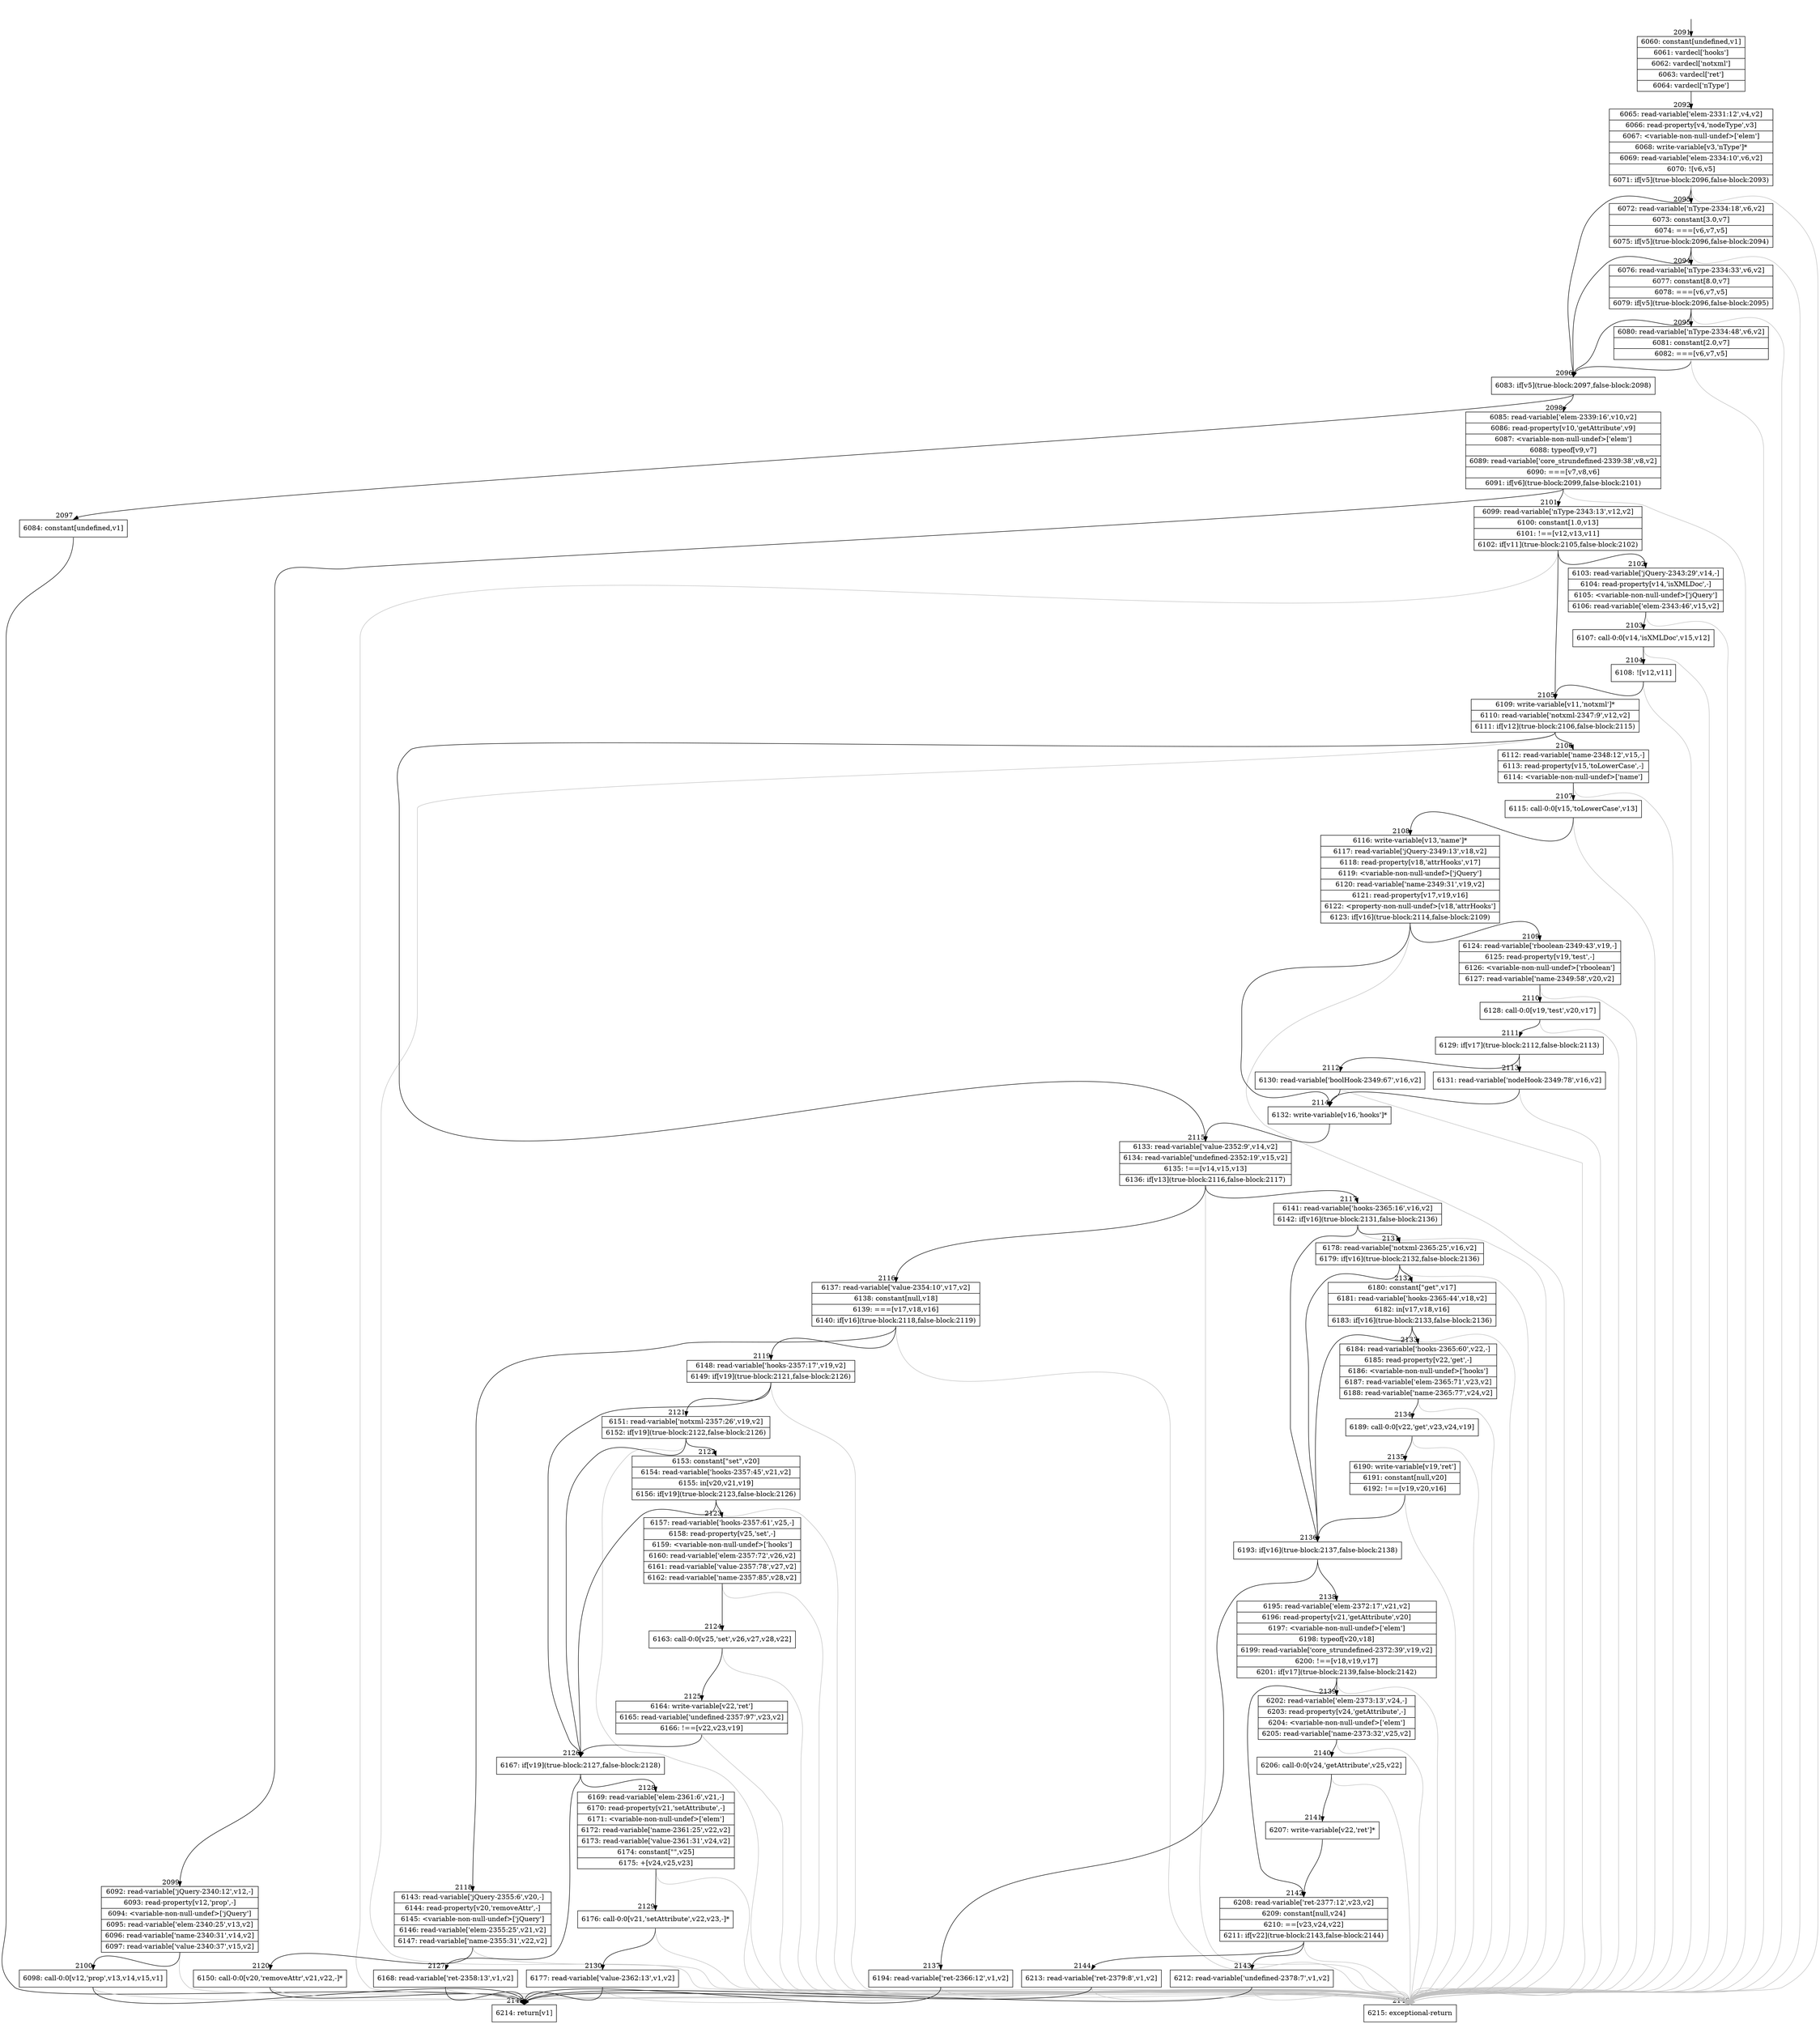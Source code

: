 digraph {
rankdir="TD"
BB_entry144[shape=none,label=""];
BB_entry144 -> BB2091 [tailport=s, headport=n, headlabel="    2091"]
BB2091 [shape=record label="{6060: constant[undefined,v1]|6061: vardecl['hooks']|6062: vardecl['notxml']|6063: vardecl['ret']|6064: vardecl['nType']}" ] 
BB2091 -> BB2092 [tailport=s, headport=n, headlabel="      2092"]
BB2092 [shape=record label="{6065: read-variable['elem-2331:12',v4,v2]|6066: read-property[v4,'nodeType',v3]|6067: \<variable-non-null-undef\>['elem']|6068: write-variable[v3,'nType']*|6069: read-variable['elem-2334:10',v6,v2]|6070: ![v6,v5]|6071: if[v5](true-block:2096,false-block:2093)}" ] 
BB2092 -> BB2096 [tailport=s, headport=n, headlabel="      2096"]
BB2092 -> BB2093 [tailport=s, headport=n, headlabel="      2093"]
BB2092 -> BB2146 [tailport=s, headport=n, color=gray, headlabel="      2146"]
BB2093 [shape=record label="{6072: read-variable['nType-2334:18',v6,v2]|6073: constant[3.0,v7]|6074: ===[v6,v7,v5]|6075: if[v5](true-block:2096,false-block:2094)}" ] 
BB2093 -> BB2096 [tailport=s, headport=n]
BB2093 -> BB2094 [tailport=s, headport=n, headlabel="      2094"]
BB2093 -> BB2146 [tailport=s, headport=n, color=gray]
BB2094 [shape=record label="{6076: read-variable['nType-2334:33',v6,v2]|6077: constant[8.0,v7]|6078: ===[v6,v7,v5]|6079: if[v5](true-block:2096,false-block:2095)}" ] 
BB2094 -> BB2096 [tailport=s, headport=n]
BB2094 -> BB2095 [tailport=s, headport=n, headlabel="      2095"]
BB2094 -> BB2146 [tailport=s, headport=n, color=gray]
BB2095 [shape=record label="{6080: read-variable['nType-2334:48',v6,v2]|6081: constant[2.0,v7]|6082: ===[v6,v7,v5]}" ] 
BB2095 -> BB2096 [tailport=s, headport=n]
BB2095 -> BB2146 [tailport=s, headport=n, color=gray]
BB2096 [shape=record label="{6083: if[v5](true-block:2097,false-block:2098)}" ] 
BB2096 -> BB2097 [tailport=s, headport=n, headlabel="      2097"]
BB2096 -> BB2098 [tailport=s, headport=n, headlabel="      2098"]
BB2097 [shape=record label="{6084: constant[undefined,v1]}" ] 
BB2097 -> BB2145 [tailport=s, headport=n, headlabel="      2145"]
BB2098 [shape=record label="{6085: read-variable['elem-2339:16',v10,v2]|6086: read-property[v10,'getAttribute',v9]|6087: \<variable-non-null-undef\>['elem']|6088: typeof[v9,v7]|6089: read-variable['core_strundefined-2339:38',v8,v2]|6090: ===[v7,v8,v6]|6091: if[v6](true-block:2099,false-block:2101)}" ] 
BB2098 -> BB2099 [tailport=s, headport=n, headlabel="      2099"]
BB2098 -> BB2101 [tailport=s, headport=n, headlabel="      2101"]
BB2098 -> BB2146 [tailport=s, headport=n, color=gray]
BB2099 [shape=record label="{6092: read-variable['jQuery-2340:12',v12,-]|6093: read-property[v12,'prop',-]|6094: \<variable-non-null-undef\>['jQuery']|6095: read-variable['elem-2340:25',v13,v2]|6096: read-variable['name-2340:31',v14,v2]|6097: read-variable['value-2340:37',v15,v2]}" ] 
BB2099 -> BB2100 [tailport=s, headport=n, headlabel="      2100"]
BB2099 -> BB2146 [tailport=s, headport=n, color=gray]
BB2100 [shape=record label="{6098: call-0:0[v12,'prop',v13,v14,v15,v1]}" ] 
BB2100 -> BB2145 [tailport=s, headport=n]
BB2100 -> BB2146 [tailport=s, headport=n, color=gray]
BB2101 [shape=record label="{6099: read-variable['nType-2343:13',v12,v2]|6100: constant[1.0,v13]|6101: !==[v12,v13,v11]|6102: if[v11](true-block:2105,false-block:2102)}" ] 
BB2101 -> BB2105 [tailport=s, headport=n, headlabel="      2105"]
BB2101 -> BB2102 [tailport=s, headport=n, headlabel="      2102"]
BB2101 -> BB2146 [tailport=s, headport=n, color=gray]
BB2102 [shape=record label="{6103: read-variable['jQuery-2343:29',v14,-]|6104: read-property[v14,'isXMLDoc',-]|6105: \<variable-non-null-undef\>['jQuery']|6106: read-variable['elem-2343:46',v15,v2]}" ] 
BB2102 -> BB2103 [tailport=s, headport=n, headlabel="      2103"]
BB2102 -> BB2146 [tailport=s, headport=n, color=gray]
BB2103 [shape=record label="{6107: call-0:0[v14,'isXMLDoc',v15,v12]}" ] 
BB2103 -> BB2104 [tailport=s, headport=n, headlabel="      2104"]
BB2103 -> BB2146 [tailport=s, headport=n, color=gray]
BB2104 [shape=record label="{6108: ![v12,v11]}" ] 
BB2104 -> BB2105 [tailport=s, headport=n]
BB2104 -> BB2146 [tailport=s, headport=n, color=gray]
BB2105 [shape=record label="{6109: write-variable[v11,'notxml']*|6110: read-variable['notxml-2347:9',v12,v2]|6111: if[v12](true-block:2106,false-block:2115)}" ] 
BB2105 -> BB2106 [tailport=s, headport=n, headlabel="      2106"]
BB2105 -> BB2115 [tailport=s, headport=n, headlabel="      2115"]
BB2105 -> BB2146 [tailport=s, headport=n, color=gray]
BB2106 [shape=record label="{6112: read-variable['name-2348:12',v15,-]|6113: read-property[v15,'toLowerCase',-]|6114: \<variable-non-null-undef\>['name']}" ] 
BB2106 -> BB2107 [tailport=s, headport=n, headlabel="      2107"]
BB2106 -> BB2146 [tailport=s, headport=n, color=gray]
BB2107 [shape=record label="{6115: call-0:0[v15,'toLowerCase',v13]}" ] 
BB2107 -> BB2108 [tailport=s, headport=n, headlabel="      2108"]
BB2107 -> BB2146 [tailport=s, headport=n, color=gray]
BB2108 [shape=record label="{6116: write-variable[v13,'name']*|6117: read-variable['jQuery-2349:13',v18,v2]|6118: read-property[v18,'attrHooks',v17]|6119: \<variable-non-null-undef\>['jQuery']|6120: read-variable['name-2349:31',v19,v2]|6121: read-property[v17,v19,v16]|6122: \<property-non-null-undef\>[v18,'attrHooks']|6123: if[v16](true-block:2114,false-block:2109)}" ] 
BB2108 -> BB2114 [tailport=s, headport=n, headlabel="      2114"]
BB2108 -> BB2109 [tailport=s, headport=n, headlabel="      2109"]
BB2108 -> BB2146 [tailport=s, headport=n, color=gray]
BB2109 [shape=record label="{6124: read-variable['rboolean-2349:43',v19,-]|6125: read-property[v19,'test',-]|6126: \<variable-non-null-undef\>['rboolean']|6127: read-variable['name-2349:58',v20,v2]}" ] 
BB2109 -> BB2110 [tailport=s, headport=n, headlabel="      2110"]
BB2109 -> BB2146 [tailport=s, headport=n, color=gray]
BB2110 [shape=record label="{6128: call-0:0[v19,'test',v20,v17]}" ] 
BB2110 -> BB2111 [tailport=s, headport=n, headlabel="      2111"]
BB2110 -> BB2146 [tailport=s, headport=n, color=gray]
BB2111 [shape=record label="{6129: if[v17](true-block:2112,false-block:2113)}" ] 
BB2111 -> BB2112 [tailport=s, headport=n, headlabel="      2112"]
BB2111 -> BB2113 [tailport=s, headport=n, headlabel="      2113"]
BB2112 [shape=record label="{6130: read-variable['boolHook-2349:67',v16,v2]}" ] 
BB2112 -> BB2114 [tailport=s, headport=n]
BB2112 -> BB2146 [tailport=s, headport=n, color=gray]
BB2113 [shape=record label="{6131: read-variable['nodeHook-2349:78',v16,v2]}" ] 
BB2113 -> BB2114 [tailport=s, headport=n]
BB2113 -> BB2146 [tailport=s, headport=n, color=gray]
BB2114 [shape=record label="{6132: write-variable[v16,'hooks']*}" ] 
BB2114 -> BB2115 [tailport=s, headport=n]
BB2115 [shape=record label="{6133: read-variable['value-2352:9',v14,v2]|6134: read-variable['undefined-2352:19',v15,v2]|6135: !==[v14,v15,v13]|6136: if[v13](true-block:2116,false-block:2117)}" ] 
BB2115 -> BB2116 [tailport=s, headport=n, headlabel="      2116"]
BB2115 -> BB2117 [tailport=s, headport=n, headlabel="      2117"]
BB2115 -> BB2146 [tailport=s, headport=n, color=gray]
BB2116 [shape=record label="{6137: read-variable['value-2354:10',v17,v2]|6138: constant[null,v18]|6139: ===[v17,v18,v16]|6140: if[v16](true-block:2118,false-block:2119)}" ] 
BB2116 -> BB2118 [tailport=s, headport=n, headlabel="      2118"]
BB2116 -> BB2119 [tailport=s, headport=n, headlabel="      2119"]
BB2116 -> BB2146 [tailport=s, headport=n, color=gray]
BB2117 [shape=record label="{6141: read-variable['hooks-2365:16',v16,v2]|6142: if[v16](true-block:2131,false-block:2136)}" ] 
BB2117 -> BB2136 [tailport=s, headport=n, headlabel="      2136"]
BB2117 -> BB2131 [tailport=s, headport=n, headlabel="      2131"]
BB2117 -> BB2146 [tailport=s, headport=n, color=gray]
BB2118 [shape=record label="{6143: read-variable['jQuery-2355:6',v20,-]|6144: read-property[v20,'removeAttr',-]|6145: \<variable-non-null-undef\>['jQuery']|6146: read-variable['elem-2355:25',v21,v2]|6147: read-variable['name-2355:31',v22,v2]}" ] 
BB2118 -> BB2120 [tailport=s, headport=n, headlabel="      2120"]
BB2118 -> BB2146 [tailport=s, headport=n, color=gray]
BB2119 [shape=record label="{6148: read-variable['hooks-2357:17',v19,v2]|6149: if[v19](true-block:2121,false-block:2126)}" ] 
BB2119 -> BB2126 [tailport=s, headport=n, headlabel="      2126"]
BB2119 -> BB2121 [tailport=s, headport=n, headlabel="      2121"]
BB2119 -> BB2146 [tailport=s, headport=n, color=gray]
BB2120 [shape=record label="{6150: call-0:0[v20,'removeAttr',v21,v22,-]*}" ] 
BB2120 -> BB2145 [tailport=s, headport=n]
BB2120 -> BB2146 [tailport=s, headport=n, color=gray]
BB2121 [shape=record label="{6151: read-variable['notxml-2357:26',v19,v2]|6152: if[v19](true-block:2122,false-block:2126)}" ] 
BB2121 -> BB2126 [tailport=s, headport=n]
BB2121 -> BB2122 [tailport=s, headport=n, headlabel="      2122"]
BB2121 -> BB2146 [tailport=s, headport=n, color=gray]
BB2122 [shape=record label="{6153: constant[\"set\",v20]|6154: read-variable['hooks-2357:45',v21,v2]|6155: in[v20,v21,v19]|6156: if[v19](true-block:2123,false-block:2126)}" ] 
BB2122 -> BB2126 [tailport=s, headport=n]
BB2122 -> BB2123 [tailport=s, headport=n, headlabel="      2123"]
BB2122 -> BB2146 [tailport=s, headport=n, color=gray]
BB2123 [shape=record label="{6157: read-variable['hooks-2357:61',v25,-]|6158: read-property[v25,'set',-]|6159: \<variable-non-null-undef\>['hooks']|6160: read-variable['elem-2357:72',v26,v2]|6161: read-variable['value-2357:78',v27,v2]|6162: read-variable['name-2357:85',v28,v2]}" ] 
BB2123 -> BB2124 [tailport=s, headport=n, headlabel="      2124"]
BB2123 -> BB2146 [tailport=s, headport=n, color=gray]
BB2124 [shape=record label="{6163: call-0:0[v25,'set',v26,v27,v28,v22]}" ] 
BB2124 -> BB2125 [tailport=s, headport=n, headlabel="      2125"]
BB2124 -> BB2146 [tailport=s, headport=n, color=gray]
BB2125 [shape=record label="{6164: write-variable[v22,'ret']|6165: read-variable['undefined-2357:97',v23,v2]|6166: !==[v22,v23,v19]}" ] 
BB2125 -> BB2126 [tailport=s, headport=n]
BB2125 -> BB2146 [tailport=s, headport=n, color=gray]
BB2126 [shape=record label="{6167: if[v19](true-block:2127,false-block:2128)}" ] 
BB2126 -> BB2127 [tailport=s, headport=n, headlabel="      2127"]
BB2126 -> BB2128 [tailport=s, headport=n, headlabel="      2128"]
BB2127 [shape=record label="{6168: read-variable['ret-2358:13',v1,v2]}" ] 
BB2127 -> BB2145 [tailport=s, headport=n]
BB2127 -> BB2146 [tailport=s, headport=n, color=gray]
BB2128 [shape=record label="{6169: read-variable['elem-2361:6',v21,-]|6170: read-property[v21,'setAttribute',-]|6171: \<variable-non-null-undef\>['elem']|6172: read-variable['name-2361:25',v22,v2]|6173: read-variable['value-2361:31',v24,v2]|6174: constant[\"\",v25]|6175: +[v24,v25,v23]}" ] 
BB2128 -> BB2129 [tailport=s, headport=n, headlabel="      2129"]
BB2128 -> BB2146 [tailport=s, headport=n, color=gray]
BB2129 [shape=record label="{6176: call-0:0[v21,'setAttribute',v22,v23,-]*}" ] 
BB2129 -> BB2130 [tailport=s, headport=n, headlabel="      2130"]
BB2129 -> BB2146 [tailport=s, headport=n, color=gray]
BB2130 [shape=record label="{6177: read-variable['value-2362:13',v1,v2]}" ] 
BB2130 -> BB2145 [tailport=s, headport=n]
BB2130 -> BB2146 [tailport=s, headport=n, color=gray]
BB2131 [shape=record label="{6178: read-variable['notxml-2365:25',v16,v2]|6179: if[v16](true-block:2132,false-block:2136)}" ] 
BB2131 -> BB2136 [tailport=s, headport=n]
BB2131 -> BB2132 [tailport=s, headport=n, headlabel="      2132"]
BB2131 -> BB2146 [tailport=s, headport=n, color=gray]
BB2132 [shape=record label="{6180: constant[\"get\",v17]|6181: read-variable['hooks-2365:44',v18,v2]|6182: in[v17,v18,v16]|6183: if[v16](true-block:2133,false-block:2136)}" ] 
BB2132 -> BB2136 [tailport=s, headport=n]
BB2132 -> BB2133 [tailport=s, headport=n, headlabel="      2133"]
BB2132 -> BB2146 [tailport=s, headport=n, color=gray]
BB2133 [shape=record label="{6184: read-variable['hooks-2365:60',v22,-]|6185: read-property[v22,'get',-]|6186: \<variable-non-null-undef\>['hooks']|6187: read-variable['elem-2365:71',v23,v2]|6188: read-variable['name-2365:77',v24,v2]}" ] 
BB2133 -> BB2134 [tailport=s, headport=n, headlabel="      2134"]
BB2133 -> BB2146 [tailport=s, headport=n, color=gray]
BB2134 [shape=record label="{6189: call-0:0[v22,'get',v23,v24,v19]}" ] 
BB2134 -> BB2135 [tailport=s, headport=n, headlabel="      2135"]
BB2134 -> BB2146 [tailport=s, headport=n, color=gray]
BB2135 [shape=record label="{6190: write-variable[v19,'ret']|6191: constant[null,v20]|6192: !==[v19,v20,v16]}" ] 
BB2135 -> BB2136 [tailport=s, headport=n]
BB2135 -> BB2146 [tailport=s, headport=n, color=gray]
BB2136 [shape=record label="{6193: if[v16](true-block:2137,false-block:2138)}" ] 
BB2136 -> BB2137 [tailport=s, headport=n, headlabel="      2137"]
BB2136 -> BB2138 [tailport=s, headport=n, headlabel="      2138"]
BB2137 [shape=record label="{6194: read-variable['ret-2366:12',v1,v2]}" ] 
BB2137 -> BB2145 [tailport=s, headport=n]
BB2137 -> BB2146 [tailport=s, headport=n, color=gray]
BB2138 [shape=record label="{6195: read-variable['elem-2372:17',v21,v2]|6196: read-property[v21,'getAttribute',v20]|6197: \<variable-non-null-undef\>['elem']|6198: typeof[v20,v18]|6199: read-variable['core_strundefined-2372:39',v19,v2]|6200: !==[v18,v19,v17]|6201: if[v17](true-block:2139,false-block:2142)}" ] 
BB2138 -> BB2139 [tailport=s, headport=n, headlabel="      2139"]
BB2138 -> BB2142 [tailport=s, headport=n, headlabel="      2142"]
BB2138 -> BB2146 [tailport=s, headport=n, color=gray]
BB2139 [shape=record label="{6202: read-variable['elem-2373:13',v24,-]|6203: read-property[v24,'getAttribute',-]|6204: \<variable-non-null-undef\>['elem']|6205: read-variable['name-2373:32',v25,v2]}" ] 
BB2139 -> BB2140 [tailport=s, headport=n, headlabel="      2140"]
BB2139 -> BB2146 [tailport=s, headport=n, color=gray]
BB2140 [shape=record label="{6206: call-0:0[v24,'getAttribute',v25,v22]}" ] 
BB2140 -> BB2141 [tailport=s, headport=n, headlabel="      2141"]
BB2140 -> BB2146 [tailport=s, headport=n, color=gray]
BB2141 [shape=record label="{6207: write-variable[v22,'ret']*}" ] 
BB2141 -> BB2142 [tailport=s, headport=n]
BB2142 [shape=record label="{6208: read-variable['ret-2377:12',v23,v2]|6209: constant[null,v24]|6210: ==[v23,v24,v22]|6211: if[v22](true-block:2143,false-block:2144)}" ] 
BB2142 -> BB2143 [tailport=s, headport=n, headlabel="      2143"]
BB2142 -> BB2144 [tailport=s, headport=n, headlabel="      2144"]
BB2142 -> BB2146 [tailport=s, headport=n, color=gray]
BB2143 [shape=record label="{6212: read-variable['undefined-2378:7',v1,v2]}" ] 
BB2143 -> BB2145 [tailport=s, headport=n]
BB2143 -> BB2146 [tailport=s, headport=n, color=gray]
BB2144 [shape=record label="{6213: read-variable['ret-2379:8',v1,v2]}" ] 
BB2144 -> BB2145 [tailport=s, headport=n]
BB2144 -> BB2146 [tailport=s, headport=n, color=gray]
BB2145 [shape=record label="{6214: return[v1]}" ] 
BB2146 [shape=record label="{6215: exceptional-return}" ] 
}
